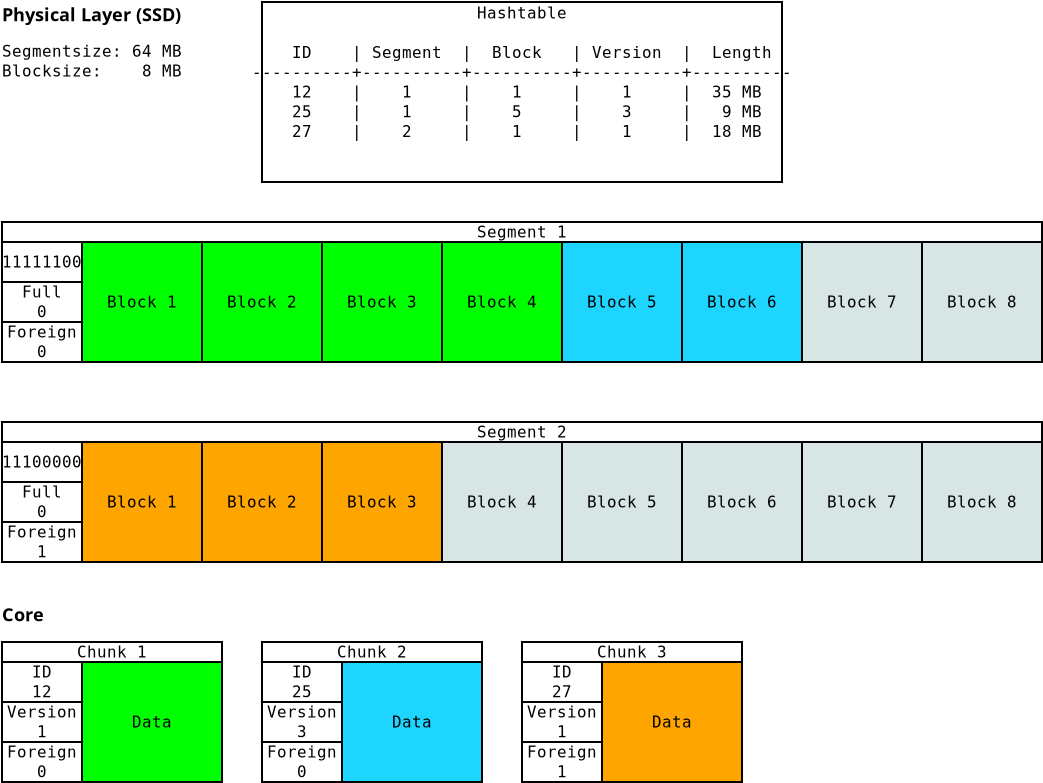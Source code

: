<?xml version="1.0" encoding="UTF-8"?>
<dia:diagram xmlns:dia="http://www.lysator.liu.se/~alla/dia/">
  <dia:layer name="Hintergrund" visible="true" active="true">
    <dia:object type="Standard - Text" version="1" id="O0">
      <dia:attribute name="obj_pos">
        <dia:point val="6,5"/>
      </dia:attribute>
      <dia:attribute name="obj_bb">
        <dia:rectangle val="6,5;16.462,6.055"/>
      </dia:attribute>
      <dia:attribute name="text">
        <dia:composite type="text">
          <dia:attribute name="string">
            <dia:string>#Physical Layer (SSD)#</dia:string>
          </dia:attribute>
          <dia:attribute name="font">
            <dia:font family="sans" style="80" name="Helvetica-Bold"/>
          </dia:attribute>
          <dia:attribute name="height">
            <dia:real val="1.129"/>
          </dia:attribute>
          <dia:attribute name="pos">
            <dia:point val="6,5.84"/>
          </dia:attribute>
          <dia:attribute name="color">
            <dia:color val="#000000"/>
          </dia:attribute>
          <dia:attribute name="alignment">
            <dia:enum val="0"/>
          </dia:attribute>
        </dia:composite>
      </dia:attribute>
      <dia:attribute name="valign">
        <dia:enum val="0"/>
      </dia:attribute>
    </dia:object>
    <dia:object type="Standard - Text" version="1" id="O1">
      <dia:attribute name="obj_pos">
        <dia:point val="6,7"/>
      </dia:attribute>
      <dia:attribute name="obj_bb">
        <dia:rectangle val="6,7;14.55,8.91"/>
      </dia:attribute>
      <dia:attribute name="text">
        <dia:composite type="text">
          <dia:attribute name="string">
            <dia:string>#Segmentsize: 64 MB
Blocksize:    8 MB#</dia:string>
          </dia:attribute>
          <dia:attribute name="font">
            <dia:font family="monospace" style="0" name="Courier"/>
          </dia:attribute>
          <dia:attribute name="height">
            <dia:real val="0.988"/>
          </dia:attribute>
          <dia:attribute name="pos">
            <dia:point val="6,7.735"/>
          </dia:attribute>
          <dia:attribute name="color">
            <dia:color val="#000000"/>
          </dia:attribute>
          <dia:attribute name="alignment">
            <dia:enum val="0"/>
          </dia:attribute>
        </dia:composite>
      </dia:attribute>
      <dia:attribute name="valign">
        <dia:enum val="0"/>
      </dia:attribute>
    </dia:object>
    <dia:object type="Standard - Text" version="1" id="O2">
      <dia:attribute name="obj_pos">
        <dia:point val="6,35"/>
      </dia:attribute>
      <dia:attribute name="obj_bb">
        <dia:rectangle val="6,35;8.34,36.055"/>
      </dia:attribute>
      <dia:attribute name="text">
        <dia:composite type="text">
          <dia:attribute name="string">
            <dia:string>#Core#</dia:string>
          </dia:attribute>
          <dia:attribute name="font">
            <dia:font family="sans" style="80" name="Helvetica-Bold"/>
          </dia:attribute>
          <dia:attribute name="height">
            <dia:real val="1.129"/>
          </dia:attribute>
          <dia:attribute name="pos">
            <dia:point val="6,35.84"/>
          </dia:attribute>
          <dia:attribute name="color">
            <dia:color val="#000000"/>
          </dia:attribute>
          <dia:attribute name="alignment">
            <dia:enum val="0"/>
          </dia:attribute>
        </dia:composite>
      </dia:attribute>
      <dia:attribute name="valign">
        <dia:enum val="0"/>
      </dia:attribute>
    </dia:object>
    <dia:object type="Standard - Text" version="1" id="O3">
      <dia:attribute name="obj_pos">
        <dia:point val="39,8"/>
      </dia:attribute>
      <dia:attribute name="obj_bb">
        <dia:rectangle val="39,7.405;39,8.152"/>
      </dia:attribute>
      <dia:attribute name="text">
        <dia:composite type="text">
          <dia:attribute name="string">
            <dia:string>##</dia:string>
          </dia:attribute>
          <dia:attribute name="font">
            <dia:font family="sans" style="0" name="Helvetica"/>
          </dia:attribute>
          <dia:attribute name="height">
            <dia:real val="0.8"/>
          </dia:attribute>
          <dia:attribute name="pos">
            <dia:point val="39,8"/>
          </dia:attribute>
          <dia:attribute name="color">
            <dia:color val="#000000"/>
          </dia:attribute>
          <dia:attribute name="alignment">
            <dia:enum val="0"/>
          </dia:attribute>
        </dia:composite>
      </dia:attribute>
      <dia:attribute name="valign">
        <dia:enum val="3"/>
      </dia:attribute>
    </dia:object>
    <dia:group>
      <dia:object type="Standard - Box" version="0" id="O4">
        <dia:attribute name="obj_pos">
          <dia:point val="19,5"/>
        </dia:attribute>
        <dia:attribute name="obj_bb">
          <dia:rectangle val="18.95,4.95;45.05,14.05"/>
        </dia:attribute>
        <dia:attribute name="elem_corner">
          <dia:point val="19,5"/>
        </dia:attribute>
        <dia:attribute name="elem_width">
          <dia:real val="26"/>
        </dia:attribute>
        <dia:attribute name="elem_height">
          <dia:real val="9"/>
        </dia:attribute>
        <dia:attribute name="show_background">
          <dia:boolean val="true"/>
        </dia:attribute>
      </dia:object>
      <dia:object type="Standard - Text" version="1" id="O5">
        <dia:attribute name="obj_pos">
          <dia:point val="32,9.5"/>
        </dia:attribute>
        <dia:attribute name="obj_bb">
          <dia:rectangle val="19.175,5.088;44.825,13.912"/>
        </dia:attribute>
        <dia:attribute name="text">
          <dia:composite type="text">
            <dia:attribute name="string">
              <dia:string>#Hashtable

    ID    | Segment  |  Block   | Version  |  Length  
----------+----------+----------+----------+----------
    12    |    1     |    1     |    1     |  35 MB   
    25    |    1     |    5     |    3     |   9 MB   
    27    |    2     |    1     |    1     |  18 MB   

#</dia:string>
            </dia:attribute>
            <dia:attribute name="font">
              <dia:font family="monospace" style="0" name="Courier"/>
            </dia:attribute>
            <dia:attribute name="height">
              <dia:real val="0.988"/>
            </dia:attribute>
            <dia:attribute name="pos">
              <dia:point val="32,5.823"/>
            </dia:attribute>
            <dia:attribute name="color">
              <dia:color val="#000000"/>
            </dia:attribute>
            <dia:attribute name="alignment">
              <dia:enum val="1"/>
            </dia:attribute>
          </dia:composite>
        </dia:attribute>
        <dia:attribute name="valign">
          <dia:enum val="2"/>
        </dia:attribute>
        <dia:connections>
          <dia:connection handle="0" to="O4" connection="8"/>
        </dia:connections>
      </dia:object>
    </dia:group>
    <dia:group>
      <dia:object type="Standard - Box" version="0" id="O6">
        <dia:attribute name="obj_pos">
          <dia:point val="6,37"/>
        </dia:attribute>
        <dia:attribute name="obj_bb">
          <dia:rectangle val="5.95,36.95;17.05,38.05"/>
        </dia:attribute>
        <dia:attribute name="elem_corner">
          <dia:point val="6,37"/>
        </dia:attribute>
        <dia:attribute name="elem_width">
          <dia:real val="11"/>
        </dia:attribute>
        <dia:attribute name="elem_height">
          <dia:real val="1"/>
        </dia:attribute>
        <dia:attribute name="border_width">
          <dia:real val="0.1"/>
        </dia:attribute>
        <dia:attribute name="show_background">
          <dia:boolean val="true"/>
        </dia:attribute>
      </dia:object>
      <dia:object type="Standard - Text" version="1" id="O7">
        <dia:attribute name="obj_pos">
          <dia:point val="11.5,37.5"/>
        </dia:attribute>
        <dia:attribute name="obj_bb">
          <dia:rectangle val="9.838,37.039;13.162,37.961"/>
        </dia:attribute>
        <dia:attribute name="text">
          <dia:composite type="text">
            <dia:attribute name="string">
              <dia:string>#Chunk 1#</dia:string>
            </dia:attribute>
            <dia:attribute name="font">
              <dia:font family="monospace" style="0" name="Courier"/>
            </dia:attribute>
            <dia:attribute name="height">
              <dia:real val="0.988"/>
            </dia:attribute>
            <dia:attribute name="pos">
              <dia:point val="11.5,37.774"/>
            </dia:attribute>
            <dia:attribute name="color">
              <dia:color val="#000000"/>
            </dia:attribute>
            <dia:attribute name="alignment">
              <dia:enum val="1"/>
            </dia:attribute>
          </dia:composite>
        </dia:attribute>
        <dia:attribute name="valign">
          <dia:enum val="2"/>
        </dia:attribute>
        <dia:connections>
          <dia:connection handle="0" to="O6" connection="8"/>
        </dia:connections>
      </dia:object>
      <dia:object type="Standard - Box" version="0" id="O8">
        <dia:attribute name="obj_pos">
          <dia:point val="6,38"/>
        </dia:attribute>
        <dia:attribute name="obj_bb">
          <dia:rectangle val="5.95,37.95;10.05,40.05"/>
        </dia:attribute>
        <dia:attribute name="elem_corner">
          <dia:point val="6,38"/>
        </dia:attribute>
        <dia:attribute name="elem_width">
          <dia:real val="4"/>
        </dia:attribute>
        <dia:attribute name="elem_height">
          <dia:real val="2"/>
        </dia:attribute>
        <dia:attribute name="border_width">
          <dia:real val="0.1"/>
        </dia:attribute>
        <dia:attribute name="show_background">
          <dia:boolean val="true"/>
        </dia:attribute>
      </dia:object>
      <dia:object type="Standard - Text" version="1" id="O9">
        <dia:attribute name="obj_pos">
          <dia:point val="8,39"/>
        </dia:attribute>
        <dia:attribute name="obj_bb">
          <dia:rectangle val="7.525,38.045;8.475,39.955"/>
        </dia:attribute>
        <dia:attribute name="text">
          <dia:composite type="text">
            <dia:attribute name="string">
              <dia:string>#ID
12#</dia:string>
            </dia:attribute>
            <dia:attribute name="font">
              <dia:font family="monospace" style="0" name="Courier"/>
            </dia:attribute>
            <dia:attribute name="height">
              <dia:real val="0.988"/>
            </dia:attribute>
            <dia:attribute name="pos">
              <dia:point val="8,38.78"/>
            </dia:attribute>
            <dia:attribute name="color">
              <dia:color val="#000000"/>
            </dia:attribute>
            <dia:attribute name="alignment">
              <dia:enum val="1"/>
            </dia:attribute>
          </dia:composite>
        </dia:attribute>
        <dia:attribute name="valign">
          <dia:enum val="2"/>
        </dia:attribute>
        <dia:connections>
          <dia:connection handle="0" to="O8" connection="8"/>
        </dia:connections>
      </dia:object>
      <dia:object type="Standard - Box" version="0" id="O10">
        <dia:attribute name="obj_pos">
          <dia:point val="6,42"/>
        </dia:attribute>
        <dia:attribute name="obj_bb">
          <dia:rectangle val="5.95,41.95;10.05,44.05"/>
        </dia:attribute>
        <dia:attribute name="elem_corner">
          <dia:point val="6,42"/>
        </dia:attribute>
        <dia:attribute name="elem_width">
          <dia:real val="4"/>
        </dia:attribute>
        <dia:attribute name="elem_height">
          <dia:real val="2"/>
        </dia:attribute>
        <dia:attribute name="border_width">
          <dia:real val="0.1"/>
        </dia:attribute>
        <dia:attribute name="show_background">
          <dia:boolean val="true"/>
        </dia:attribute>
      </dia:object>
      <dia:object type="Standard - Text" version="1" id="O11">
        <dia:attribute name="obj_pos">
          <dia:point val="8,43"/>
        </dia:attribute>
        <dia:attribute name="obj_bb">
          <dia:rectangle val="6.338,42.045;9.662,43.955"/>
        </dia:attribute>
        <dia:attribute name="text">
          <dia:composite type="text">
            <dia:attribute name="string">
              <dia:string>#Foreign
0#</dia:string>
            </dia:attribute>
            <dia:attribute name="font">
              <dia:font family="monospace" style="0" name="Courier"/>
            </dia:attribute>
            <dia:attribute name="height">
              <dia:real val="0.988"/>
            </dia:attribute>
            <dia:attribute name="pos">
              <dia:point val="8,42.78"/>
            </dia:attribute>
            <dia:attribute name="color">
              <dia:color val="#000000"/>
            </dia:attribute>
            <dia:attribute name="alignment">
              <dia:enum val="1"/>
            </dia:attribute>
          </dia:composite>
        </dia:attribute>
        <dia:attribute name="valign">
          <dia:enum val="2"/>
        </dia:attribute>
        <dia:connections>
          <dia:connection handle="0" to="O10" connection="8"/>
        </dia:connections>
      </dia:object>
      <dia:object type="Standard - Box" version="0" id="O12">
        <dia:attribute name="obj_pos">
          <dia:point val="6,40"/>
        </dia:attribute>
        <dia:attribute name="obj_bb">
          <dia:rectangle val="5.95,39.95;10.05,42.05"/>
        </dia:attribute>
        <dia:attribute name="elem_corner">
          <dia:point val="6,40"/>
        </dia:attribute>
        <dia:attribute name="elem_width">
          <dia:real val="4"/>
        </dia:attribute>
        <dia:attribute name="elem_height">
          <dia:real val="2"/>
        </dia:attribute>
        <dia:attribute name="border_width">
          <dia:real val="0.1"/>
        </dia:attribute>
        <dia:attribute name="show_background">
          <dia:boolean val="true"/>
        </dia:attribute>
      </dia:object>
      <dia:object type="Standard - Text" version="1" id="O13">
        <dia:attribute name="obj_pos">
          <dia:point val="8,41"/>
        </dia:attribute>
        <dia:attribute name="obj_bb">
          <dia:rectangle val="6.338,40.045;9.662,41.955"/>
        </dia:attribute>
        <dia:attribute name="text">
          <dia:composite type="text">
            <dia:attribute name="string">
              <dia:string>#Version
1#</dia:string>
            </dia:attribute>
            <dia:attribute name="font">
              <dia:font family="monospace" style="0" name="Courier"/>
            </dia:attribute>
            <dia:attribute name="height">
              <dia:real val="0.988"/>
            </dia:attribute>
            <dia:attribute name="pos">
              <dia:point val="8,40.78"/>
            </dia:attribute>
            <dia:attribute name="color">
              <dia:color val="#000000"/>
            </dia:attribute>
            <dia:attribute name="alignment">
              <dia:enum val="1"/>
            </dia:attribute>
          </dia:composite>
        </dia:attribute>
        <dia:attribute name="valign">
          <dia:enum val="2"/>
        </dia:attribute>
        <dia:connections>
          <dia:connection handle="0" to="O12" connection="8"/>
        </dia:connections>
      </dia:object>
      <dia:object type="Standard - Box" version="0" id="O14">
        <dia:attribute name="obj_pos">
          <dia:point val="10,38"/>
        </dia:attribute>
        <dia:attribute name="obj_bb">
          <dia:rectangle val="9.95,37.95;17.05,44.05"/>
        </dia:attribute>
        <dia:attribute name="elem_corner">
          <dia:point val="10,38"/>
        </dia:attribute>
        <dia:attribute name="elem_width">
          <dia:real val="7"/>
        </dia:attribute>
        <dia:attribute name="elem_height">
          <dia:real val="6"/>
        </dia:attribute>
        <dia:attribute name="border_width">
          <dia:real val="0.1"/>
        </dia:attribute>
        <dia:attribute name="inner_color">
          <dia:color val="#00ff00"/>
        </dia:attribute>
        <dia:attribute name="show_background">
          <dia:boolean val="true"/>
        </dia:attribute>
      </dia:object>
      <dia:object type="Standard - Text" version="1" id="O15">
        <dia:attribute name="obj_pos">
          <dia:point val="13.5,41"/>
        </dia:attribute>
        <dia:attribute name="obj_bb">
          <dia:rectangle val="12.55,40.539;14.45,41.461"/>
        </dia:attribute>
        <dia:attribute name="text">
          <dia:composite type="text">
            <dia:attribute name="string">
              <dia:string>#Data#</dia:string>
            </dia:attribute>
            <dia:attribute name="font">
              <dia:font family="monospace" style="0" name="Courier"/>
            </dia:attribute>
            <dia:attribute name="height">
              <dia:real val="0.988"/>
            </dia:attribute>
            <dia:attribute name="pos">
              <dia:point val="13.5,41.274"/>
            </dia:attribute>
            <dia:attribute name="color">
              <dia:color val="#000000"/>
            </dia:attribute>
            <dia:attribute name="alignment">
              <dia:enum val="1"/>
            </dia:attribute>
          </dia:composite>
        </dia:attribute>
        <dia:attribute name="valign">
          <dia:enum val="2"/>
        </dia:attribute>
        <dia:connections>
          <dia:connection handle="0" to="O14" connection="8"/>
        </dia:connections>
      </dia:object>
    </dia:group>
    <dia:group>
      <dia:object type="Standard - Box" version="0" id="O16">
        <dia:attribute name="obj_pos">
          <dia:point val="19,37"/>
        </dia:attribute>
        <dia:attribute name="obj_bb">
          <dia:rectangle val="18.95,36.95;30.05,38.05"/>
        </dia:attribute>
        <dia:attribute name="elem_corner">
          <dia:point val="19,37"/>
        </dia:attribute>
        <dia:attribute name="elem_width">
          <dia:real val="11"/>
        </dia:attribute>
        <dia:attribute name="elem_height">
          <dia:real val="1"/>
        </dia:attribute>
        <dia:attribute name="border_width">
          <dia:real val="0.1"/>
        </dia:attribute>
        <dia:attribute name="show_background">
          <dia:boolean val="true"/>
        </dia:attribute>
      </dia:object>
      <dia:object type="Standard - Text" version="1" id="O17">
        <dia:attribute name="obj_pos">
          <dia:point val="24.5,37.5"/>
        </dia:attribute>
        <dia:attribute name="obj_bb">
          <dia:rectangle val="22.837,37.039;26.163,37.961"/>
        </dia:attribute>
        <dia:attribute name="text">
          <dia:composite type="text">
            <dia:attribute name="string">
              <dia:string>#Chunk 2#</dia:string>
            </dia:attribute>
            <dia:attribute name="font">
              <dia:font family="monospace" style="0" name="Courier"/>
            </dia:attribute>
            <dia:attribute name="height">
              <dia:real val="0.988"/>
            </dia:attribute>
            <dia:attribute name="pos">
              <dia:point val="24.5,37.774"/>
            </dia:attribute>
            <dia:attribute name="color">
              <dia:color val="#000000"/>
            </dia:attribute>
            <dia:attribute name="alignment">
              <dia:enum val="1"/>
            </dia:attribute>
          </dia:composite>
        </dia:attribute>
        <dia:attribute name="valign">
          <dia:enum val="2"/>
        </dia:attribute>
        <dia:connections>
          <dia:connection handle="0" to="O16" connection="8"/>
        </dia:connections>
      </dia:object>
      <dia:object type="Standard - Box" version="0" id="O18">
        <dia:attribute name="obj_pos">
          <dia:point val="19,38"/>
        </dia:attribute>
        <dia:attribute name="obj_bb">
          <dia:rectangle val="18.95,37.95;23.05,40.05"/>
        </dia:attribute>
        <dia:attribute name="elem_corner">
          <dia:point val="19,38"/>
        </dia:attribute>
        <dia:attribute name="elem_width">
          <dia:real val="4"/>
        </dia:attribute>
        <dia:attribute name="elem_height">
          <dia:real val="2"/>
        </dia:attribute>
        <dia:attribute name="border_width">
          <dia:real val="0.1"/>
        </dia:attribute>
        <dia:attribute name="show_background">
          <dia:boolean val="true"/>
        </dia:attribute>
      </dia:object>
      <dia:object type="Standard - Text" version="1" id="O19">
        <dia:attribute name="obj_pos">
          <dia:point val="21,39"/>
        </dia:attribute>
        <dia:attribute name="obj_bb">
          <dia:rectangle val="20.525,38.045;21.475,39.955"/>
        </dia:attribute>
        <dia:attribute name="text">
          <dia:composite type="text">
            <dia:attribute name="string">
              <dia:string>#ID
25#</dia:string>
            </dia:attribute>
            <dia:attribute name="font">
              <dia:font family="monospace" style="0" name="Courier"/>
            </dia:attribute>
            <dia:attribute name="height">
              <dia:real val="0.988"/>
            </dia:attribute>
            <dia:attribute name="pos">
              <dia:point val="21,38.78"/>
            </dia:attribute>
            <dia:attribute name="color">
              <dia:color val="#000000"/>
            </dia:attribute>
            <dia:attribute name="alignment">
              <dia:enum val="1"/>
            </dia:attribute>
          </dia:composite>
        </dia:attribute>
        <dia:attribute name="valign">
          <dia:enum val="2"/>
        </dia:attribute>
        <dia:connections>
          <dia:connection handle="0" to="O18" connection="8"/>
        </dia:connections>
      </dia:object>
      <dia:object type="Standard - Box" version="0" id="O20">
        <dia:attribute name="obj_pos">
          <dia:point val="19,42"/>
        </dia:attribute>
        <dia:attribute name="obj_bb">
          <dia:rectangle val="18.95,41.95;23.05,44.05"/>
        </dia:attribute>
        <dia:attribute name="elem_corner">
          <dia:point val="19,42"/>
        </dia:attribute>
        <dia:attribute name="elem_width">
          <dia:real val="4"/>
        </dia:attribute>
        <dia:attribute name="elem_height">
          <dia:real val="2"/>
        </dia:attribute>
        <dia:attribute name="border_width">
          <dia:real val="0.1"/>
        </dia:attribute>
        <dia:attribute name="show_background">
          <dia:boolean val="true"/>
        </dia:attribute>
      </dia:object>
      <dia:object type="Standard - Text" version="1" id="O21">
        <dia:attribute name="obj_pos">
          <dia:point val="21,43"/>
        </dia:attribute>
        <dia:attribute name="obj_bb">
          <dia:rectangle val="19.337,42.045;22.663,43.955"/>
        </dia:attribute>
        <dia:attribute name="text">
          <dia:composite type="text">
            <dia:attribute name="string">
              <dia:string>#Foreign
0#</dia:string>
            </dia:attribute>
            <dia:attribute name="font">
              <dia:font family="monospace" style="0" name="Courier"/>
            </dia:attribute>
            <dia:attribute name="height">
              <dia:real val="0.988"/>
            </dia:attribute>
            <dia:attribute name="pos">
              <dia:point val="21,42.78"/>
            </dia:attribute>
            <dia:attribute name="color">
              <dia:color val="#000000"/>
            </dia:attribute>
            <dia:attribute name="alignment">
              <dia:enum val="1"/>
            </dia:attribute>
          </dia:composite>
        </dia:attribute>
        <dia:attribute name="valign">
          <dia:enum val="2"/>
        </dia:attribute>
        <dia:connections>
          <dia:connection handle="0" to="O20" connection="8"/>
        </dia:connections>
      </dia:object>
      <dia:object type="Standard - Box" version="0" id="O22">
        <dia:attribute name="obj_pos">
          <dia:point val="19,40"/>
        </dia:attribute>
        <dia:attribute name="obj_bb">
          <dia:rectangle val="18.95,39.95;23.05,42.05"/>
        </dia:attribute>
        <dia:attribute name="elem_corner">
          <dia:point val="19,40"/>
        </dia:attribute>
        <dia:attribute name="elem_width">
          <dia:real val="4"/>
        </dia:attribute>
        <dia:attribute name="elem_height">
          <dia:real val="2"/>
        </dia:attribute>
        <dia:attribute name="border_width">
          <dia:real val="0.1"/>
        </dia:attribute>
        <dia:attribute name="show_background">
          <dia:boolean val="true"/>
        </dia:attribute>
      </dia:object>
      <dia:object type="Standard - Text" version="1" id="O23">
        <dia:attribute name="obj_pos">
          <dia:point val="21,41"/>
        </dia:attribute>
        <dia:attribute name="obj_bb">
          <dia:rectangle val="19.337,40.045;22.663,41.955"/>
        </dia:attribute>
        <dia:attribute name="text">
          <dia:composite type="text">
            <dia:attribute name="string">
              <dia:string>#Version
3#</dia:string>
            </dia:attribute>
            <dia:attribute name="font">
              <dia:font family="monospace" style="0" name="Courier"/>
            </dia:attribute>
            <dia:attribute name="height">
              <dia:real val="0.988"/>
            </dia:attribute>
            <dia:attribute name="pos">
              <dia:point val="21,40.78"/>
            </dia:attribute>
            <dia:attribute name="color">
              <dia:color val="#000000"/>
            </dia:attribute>
            <dia:attribute name="alignment">
              <dia:enum val="1"/>
            </dia:attribute>
          </dia:composite>
        </dia:attribute>
        <dia:attribute name="valign">
          <dia:enum val="2"/>
        </dia:attribute>
        <dia:connections>
          <dia:connection handle="0" to="O22" connection="8"/>
        </dia:connections>
      </dia:object>
      <dia:object type="Standard - Box" version="0" id="O24">
        <dia:attribute name="obj_pos">
          <dia:point val="23,38"/>
        </dia:attribute>
        <dia:attribute name="obj_bb">
          <dia:rectangle val="22.95,37.95;30.05,44.05"/>
        </dia:attribute>
        <dia:attribute name="elem_corner">
          <dia:point val="23,38"/>
        </dia:attribute>
        <dia:attribute name="elem_width">
          <dia:real val="7"/>
        </dia:attribute>
        <dia:attribute name="elem_height">
          <dia:real val="6"/>
        </dia:attribute>
        <dia:attribute name="border_width">
          <dia:real val="0.1"/>
        </dia:attribute>
        <dia:attribute name="inner_color">
          <dia:color val="#1ed5ff"/>
        </dia:attribute>
        <dia:attribute name="show_background">
          <dia:boolean val="true"/>
        </dia:attribute>
      </dia:object>
      <dia:object type="Standard - Text" version="1" id="O25">
        <dia:attribute name="obj_pos">
          <dia:point val="26.5,41"/>
        </dia:attribute>
        <dia:attribute name="obj_bb">
          <dia:rectangle val="25.55,40.539;27.45,41.461"/>
        </dia:attribute>
        <dia:attribute name="text">
          <dia:composite type="text">
            <dia:attribute name="string">
              <dia:string>#Data#</dia:string>
            </dia:attribute>
            <dia:attribute name="font">
              <dia:font family="monospace" style="0" name="Courier"/>
            </dia:attribute>
            <dia:attribute name="height">
              <dia:real val="0.988"/>
            </dia:attribute>
            <dia:attribute name="pos">
              <dia:point val="26.5,41.274"/>
            </dia:attribute>
            <dia:attribute name="color">
              <dia:color val="#000000"/>
            </dia:attribute>
            <dia:attribute name="alignment">
              <dia:enum val="1"/>
            </dia:attribute>
          </dia:composite>
        </dia:attribute>
        <dia:attribute name="valign">
          <dia:enum val="2"/>
        </dia:attribute>
        <dia:connections>
          <dia:connection handle="0" to="O24" connection="8"/>
        </dia:connections>
      </dia:object>
    </dia:group>
    <dia:group>
      <dia:object type="Standard - Box" version="0" id="O26">
        <dia:attribute name="obj_pos">
          <dia:point val="32,37"/>
        </dia:attribute>
        <dia:attribute name="obj_bb">
          <dia:rectangle val="31.95,36.95;43.05,38.05"/>
        </dia:attribute>
        <dia:attribute name="elem_corner">
          <dia:point val="32,37"/>
        </dia:attribute>
        <dia:attribute name="elem_width">
          <dia:real val="11"/>
        </dia:attribute>
        <dia:attribute name="elem_height">
          <dia:real val="1"/>
        </dia:attribute>
        <dia:attribute name="border_width">
          <dia:real val="0.1"/>
        </dia:attribute>
        <dia:attribute name="show_background">
          <dia:boolean val="true"/>
        </dia:attribute>
      </dia:object>
      <dia:object type="Standard - Text" version="1" id="O27">
        <dia:attribute name="obj_pos">
          <dia:point val="37.5,37.5"/>
        </dia:attribute>
        <dia:attribute name="obj_bb">
          <dia:rectangle val="35.837,37.039;39.163,37.961"/>
        </dia:attribute>
        <dia:attribute name="text">
          <dia:composite type="text">
            <dia:attribute name="string">
              <dia:string>#Chunk 3#</dia:string>
            </dia:attribute>
            <dia:attribute name="font">
              <dia:font family="monospace" style="0" name="Courier"/>
            </dia:attribute>
            <dia:attribute name="height">
              <dia:real val="0.988"/>
            </dia:attribute>
            <dia:attribute name="pos">
              <dia:point val="37.5,37.774"/>
            </dia:attribute>
            <dia:attribute name="color">
              <dia:color val="#000000"/>
            </dia:attribute>
            <dia:attribute name="alignment">
              <dia:enum val="1"/>
            </dia:attribute>
          </dia:composite>
        </dia:attribute>
        <dia:attribute name="valign">
          <dia:enum val="2"/>
        </dia:attribute>
        <dia:connections>
          <dia:connection handle="0" to="O26" connection="8"/>
        </dia:connections>
      </dia:object>
      <dia:object type="Standard - Box" version="0" id="O28">
        <dia:attribute name="obj_pos">
          <dia:point val="32,38"/>
        </dia:attribute>
        <dia:attribute name="obj_bb">
          <dia:rectangle val="31.95,37.95;36.05,40.05"/>
        </dia:attribute>
        <dia:attribute name="elem_corner">
          <dia:point val="32,38"/>
        </dia:attribute>
        <dia:attribute name="elem_width">
          <dia:real val="4"/>
        </dia:attribute>
        <dia:attribute name="elem_height">
          <dia:real val="2"/>
        </dia:attribute>
        <dia:attribute name="border_width">
          <dia:real val="0.1"/>
        </dia:attribute>
        <dia:attribute name="show_background">
          <dia:boolean val="true"/>
        </dia:attribute>
      </dia:object>
      <dia:object type="Standard - Text" version="1" id="O29">
        <dia:attribute name="obj_pos">
          <dia:point val="34,39"/>
        </dia:attribute>
        <dia:attribute name="obj_bb">
          <dia:rectangle val="33.525,38.045;34.475,39.955"/>
        </dia:attribute>
        <dia:attribute name="text">
          <dia:composite type="text">
            <dia:attribute name="string">
              <dia:string>#ID
27#</dia:string>
            </dia:attribute>
            <dia:attribute name="font">
              <dia:font family="monospace" style="0" name="Courier"/>
            </dia:attribute>
            <dia:attribute name="height">
              <dia:real val="0.988"/>
            </dia:attribute>
            <dia:attribute name="pos">
              <dia:point val="34,38.78"/>
            </dia:attribute>
            <dia:attribute name="color">
              <dia:color val="#000000"/>
            </dia:attribute>
            <dia:attribute name="alignment">
              <dia:enum val="1"/>
            </dia:attribute>
          </dia:composite>
        </dia:attribute>
        <dia:attribute name="valign">
          <dia:enum val="2"/>
        </dia:attribute>
        <dia:connections>
          <dia:connection handle="0" to="O28" connection="8"/>
        </dia:connections>
      </dia:object>
      <dia:object type="Standard - Box" version="0" id="O30">
        <dia:attribute name="obj_pos">
          <dia:point val="32,42"/>
        </dia:attribute>
        <dia:attribute name="obj_bb">
          <dia:rectangle val="31.95,41.95;36.05,44.05"/>
        </dia:attribute>
        <dia:attribute name="elem_corner">
          <dia:point val="32,42"/>
        </dia:attribute>
        <dia:attribute name="elem_width">
          <dia:real val="4"/>
        </dia:attribute>
        <dia:attribute name="elem_height">
          <dia:real val="2"/>
        </dia:attribute>
        <dia:attribute name="border_width">
          <dia:real val="0.1"/>
        </dia:attribute>
        <dia:attribute name="show_background">
          <dia:boolean val="true"/>
        </dia:attribute>
      </dia:object>
      <dia:object type="Standard - Text" version="1" id="O31">
        <dia:attribute name="obj_pos">
          <dia:point val="34,43"/>
        </dia:attribute>
        <dia:attribute name="obj_bb">
          <dia:rectangle val="32.337,42.045;35.663,43.955"/>
        </dia:attribute>
        <dia:attribute name="text">
          <dia:composite type="text">
            <dia:attribute name="string">
              <dia:string>#Foreign
1#</dia:string>
            </dia:attribute>
            <dia:attribute name="font">
              <dia:font family="monospace" style="0" name="Courier"/>
            </dia:attribute>
            <dia:attribute name="height">
              <dia:real val="0.988"/>
            </dia:attribute>
            <dia:attribute name="pos">
              <dia:point val="34,42.78"/>
            </dia:attribute>
            <dia:attribute name="color">
              <dia:color val="#000000"/>
            </dia:attribute>
            <dia:attribute name="alignment">
              <dia:enum val="1"/>
            </dia:attribute>
          </dia:composite>
        </dia:attribute>
        <dia:attribute name="valign">
          <dia:enum val="2"/>
        </dia:attribute>
        <dia:connections>
          <dia:connection handle="0" to="O30" connection="8"/>
        </dia:connections>
      </dia:object>
      <dia:object type="Standard - Box" version="0" id="O32">
        <dia:attribute name="obj_pos">
          <dia:point val="32,40"/>
        </dia:attribute>
        <dia:attribute name="obj_bb">
          <dia:rectangle val="31.95,39.95;36.05,42.05"/>
        </dia:attribute>
        <dia:attribute name="elem_corner">
          <dia:point val="32,40"/>
        </dia:attribute>
        <dia:attribute name="elem_width">
          <dia:real val="4"/>
        </dia:attribute>
        <dia:attribute name="elem_height">
          <dia:real val="2"/>
        </dia:attribute>
        <dia:attribute name="border_width">
          <dia:real val="0.1"/>
        </dia:attribute>
        <dia:attribute name="show_background">
          <dia:boolean val="true"/>
        </dia:attribute>
      </dia:object>
      <dia:object type="Standard - Text" version="1" id="O33">
        <dia:attribute name="obj_pos">
          <dia:point val="34,41"/>
        </dia:attribute>
        <dia:attribute name="obj_bb">
          <dia:rectangle val="32.337,40.045;35.663,41.955"/>
        </dia:attribute>
        <dia:attribute name="text">
          <dia:composite type="text">
            <dia:attribute name="string">
              <dia:string>#Version
1#</dia:string>
            </dia:attribute>
            <dia:attribute name="font">
              <dia:font family="monospace" style="0" name="Courier"/>
            </dia:attribute>
            <dia:attribute name="height">
              <dia:real val="0.988"/>
            </dia:attribute>
            <dia:attribute name="pos">
              <dia:point val="34,40.78"/>
            </dia:attribute>
            <dia:attribute name="color">
              <dia:color val="#000000"/>
            </dia:attribute>
            <dia:attribute name="alignment">
              <dia:enum val="1"/>
            </dia:attribute>
          </dia:composite>
        </dia:attribute>
        <dia:attribute name="valign">
          <dia:enum val="2"/>
        </dia:attribute>
        <dia:connections>
          <dia:connection handle="0" to="O32" connection="8"/>
        </dia:connections>
      </dia:object>
      <dia:object type="Standard - Box" version="0" id="O34">
        <dia:attribute name="obj_pos">
          <dia:point val="36,38"/>
        </dia:attribute>
        <dia:attribute name="obj_bb">
          <dia:rectangle val="35.95,37.95;43.05,44.05"/>
        </dia:attribute>
        <dia:attribute name="elem_corner">
          <dia:point val="36,38"/>
        </dia:attribute>
        <dia:attribute name="elem_width">
          <dia:real val="7"/>
        </dia:attribute>
        <dia:attribute name="elem_height">
          <dia:real val="6"/>
        </dia:attribute>
        <dia:attribute name="border_width">
          <dia:real val="0.1"/>
        </dia:attribute>
        <dia:attribute name="inner_color">
          <dia:color val="#ffa500"/>
        </dia:attribute>
        <dia:attribute name="show_background">
          <dia:boolean val="true"/>
        </dia:attribute>
      </dia:object>
      <dia:object type="Standard - Text" version="1" id="O35">
        <dia:attribute name="obj_pos">
          <dia:point val="39.5,41"/>
        </dia:attribute>
        <dia:attribute name="obj_bb">
          <dia:rectangle val="38.55,40.539;40.45,41.461"/>
        </dia:attribute>
        <dia:attribute name="text">
          <dia:composite type="text">
            <dia:attribute name="string">
              <dia:string>#Data#</dia:string>
            </dia:attribute>
            <dia:attribute name="font">
              <dia:font family="monospace" style="0" name="Courier"/>
            </dia:attribute>
            <dia:attribute name="height">
              <dia:real val="0.988"/>
            </dia:attribute>
            <dia:attribute name="pos">
              <dia:point val="39.5,41.274"/>
            </dia:attribute>
            <dia:attribute name="color">
              <dia:color val="#000000"/>
            </dia:attribute>
            <dia:attribute name="alignment">
              <dia:enum val="1"/>
            </dia:attribute>
          </dia:composite>
        </dia:attribute>
        <dia:attribute name="valign">
          <dia:enum val="2"/>
        </dia:attribute>
        <dia:connections>
          <dia:connection handle="0" to="O34" connection="8"/>
        </dia:connections>
      </dia:object>
    </dia:group>
    <dia:group>
      <dia:object type="Standard - Box" version="0" id="O36">
        <dia:attribute name="obj_pos">
          <dia:point val="6,16"/>
        </dia:attribute>
        <dia:attribute name="obj_bb">
          <dia:rectangle val="5.95,15.95;58.05,17.05"/>
        </dia:attribute>
        <dia:attribute name="elem_corner">
          <dia:point val="6,16"/>
        </dia:attribute>
        <dia:attribute name="elem_width">
          <dia:real val="52"/>
        </dia:attribute>
        <dia:attribute name="elem_height">
          <dia:real val="1"/>
        </dia:attribute>
        <dia:attribute name="show_background">
          <dia:boolean val="true"/>
        </dia:attribute>
      </dia:object>
      <dia:object type="Standard - Text" version="1" id="O37">
        <dia:attribute name="obj_pos">
          <dia:point val="32,16.5"/>
        </dia:attribute>
        <dia:attribute name="obj_bb">
          <dia:rectangle val="29.863,16.039;34.138,16.961"/>
        </dia:attribute>
        <dia:attribute name="text">
          <dia:composite type="text">
            <dia:attribute name="string">
              <dia:string>#Segment 1#</dia:string>
            </dia:attribute>
            <dia:attribute name="font">
              <dia:font family="monospace" style="0" name="Courier"/>
            </dia:attribute>
            <dia:attribute name="height">
              <dia:real val="0.988"/>
            </dia:attribute>
            <dia:attribute name="pos">
              <dia:point val="32,16.774"/>
            </dia:attribute>
            <dia:attribute name="color">
              <dia:color val="#000000"/>
            </dia:attribute>
            <dia:attribute name="alignment">
              <dia:enum val="1"/>
            </dia:attribute>
          </dia:composite>
        </dia:attribute>
        <dia:attribute name="valign">
          <dia:enum val="2"/>
        </dia:attribute>
        <dia:connections>
          <dia:connection handle="0" to="O36" connection="8"/>
        </dia:connections>
      </dia:object>
      <dia:object type="Standard - Box" version="0" id="O38">
        <dia:attribute name="obj_pos">
          <dia:point val="6,17"/>
        </dia:attribute>
        <dia:attribute name="obj_bb">
          <dia:rectangle val="5.95,16.95;10.05,19.05"/>
        </dia:attribute>
        <dia:attribute name="elem_corner">
          <dia:point val="6,17"/>
        </dia:attribute>
        <dia:attribute name="elem_width">
          <dia:real val="4"/>
        </dia:attribute>
        <dia:attribute name="elem_height">
          <dia:real val="2"/>
        </dia:attribute>
        <dia:attribute name="show_background">
          <dia:boolean val="true"/>
        </dia:attribute>
      </dia:object>
      <dia:object type="Standard - Text" version="1" id="O39">
        <dia:attribute name="obj_pos">
          <dia:point val="8,18"/>
        </dia:attribute>
        <dia:attribute name="obj_bb">
          <dia:rectangle val="6.1,17.504;9.923,18.496"/>
        </dia:attribute>
        <dia:attribute name="text">
          <dia:composite type="text">
            <dia:attribute name="string">
              <dia:string>#11111100#</dia:string>
            </dia:attribute>
            <dia:attribute name="font">
              <dia:font family="monospace" style="0" name="Courier"/>
            </dia:attribute>
            <dia:attribute name="height">
              <dia:real val="0.988"/>
            </dia:attribute>
            <dia:attribute name="pos">
              <dia:point val="8,18.262"/>
            </dia:attribute>
            <dia:attribute name="color">
              <dia:color val="#000000"/>
            </dia:attribute>
            <dia:attribute name="alignment">
              <dia:enum val="1"/>
            </dia:attribute>
          </dia:composite>
        </dia:attribute>
        <dia:attribute name="valign">
          <dia:enum val="2"/>
        </dia:attribute>
        <dia:connections>
          <dia:connection handle="0" to="O38" connection="8"/>
        </dia:connections>
      </dia:object>
      <dia:object type="Standard - Box" version="0" id="O40">
        <dia:attribute name="obj_pos">
          <dia:point val="10,17"/>
        </dia:attribute>
        <dia:attribute name="obj_bb">
          <dia:rectangle val="9.95,16.95;16.05,23.05"/>
        </dia:attribute>
        <dia:attribute name="elem_corner">
          <dia:point val="10,17"/>
        </dia:attribute>
        <dia:attribute name="elem_width">
          <dia:real val="6"/>
        </dia:attribute>
        <dia:attribute name="elem_height">
          <dia:real val="6"/>
        </dia:attribute>
        <dia:attribute name="border_width">
          <dia:real val="0.1"/>
        </dia:attribute>
        <dia:attribute name="inner_color">
          <dia:color val="#00ff00"/>
        </dia:attribute>
        <dia:attribute name="show_background">
          <dia:boolean val="true"/>
        </dia:attribute>
      </dia:object>
      <dia:object type="Standard - Box" version="0" id="O41">
        <dia:attribute name="obj_pos">
          <dia:point val="16,17"/>
        </dia:attribute>
        <dia:attribute name="obj_bb">
          <dia:rectangle val="15.95,16.95;22.05,23.05"/>
        </dia:attribute>
        <dia:attribute name="elem_corner">
          <dia:point val="16,17"/>
        </dia:attribute>
        <dia:attribute name="elem_width">
          <dia:real val="6"/>
        </dia:attribute>
        <dia:attribute name="elem_height">
          <dia:real val="6"/>
        </dia:attribute>
        <dia:attribute name="border_width">
          <dia:real val="0.1"/>
        </dia:attribute>
        <dia:attribute name="inner_color">
          <dia:color val="#00ff00"/>
        </dia:attribute>
        <dia:attribute name="show_background">
          <dia:boolean val="true"/>
        </dia:attribute>
      </dia:object>
      <dia:object type="Standard - Box" version="0" id="O42">
        <dia:attribute name="obj_pos">
          <dia:point val="52,17"/>
        </dia:attribute>
        <dia:attribute name="obj_bb">
          <dia:rectangle val="51.95,16.95;58.05,23.05"/>
        </dia:attribute>
        <dia:attribute name="elem_corner">
          <dia:point val="52,17"/>
        </dia:attribute>
        <dia:attribute name="elem_width">
          <dia:real val="6"/>
        </dia:attribute>
        <dia:attribute name="elem_height">
          <dia:real val="6"/>
        </dia:attribute>
        <dia:attribute name="border_width">
          <dia:real val="0.1"/>
        </dia:attribute>
        <dia:attribute name="inner_color">
          <dia:color val="#d8e5e5"/>
        </dia:attribute>
        <dia:attribute name="show_background">
          <dia:boolean val="true"/>
        </dia:attribute>
      </dia:object>
      <dia:object type="Standard - Text" version="1" id="O43">
        <dia:attribute name="obj_pos">
          <dia:point val="13,20"/>
        </dia:attribute>
        <dia:attribute name="obj_bb">
          <dia:rectangle val="11.338,19.539;14.662,20.461"/>
        </dia:attribute>
        <dia:attribute name="text">
          <dia:composite type="text">
            <dia:attribute name="string">
              <dia:string>#Block 1#</dia:string>
            </dia:attribute>
            <dia:attribute name="font">
              <dia:font family="monospace" style="0" name="Courier"/>
            </dia:attribute>
            <dia:attribute name="height">
              <dia:real val="0.988"/>
            </dia:attribute>
            <dia:attribute name="pos">
              <dia:point val="13,20.274"/>
            </dia:attribute>
            <dia:attribute name="color">
              <dia:color val="#000000"/>
            </dia:attribute>
            <dia:attribute name="alignment">
              <dia:enum val="1"/>
            </dia:attribute>
          </dia:composite>
        </dia:attribute>
        <dia:attribute name="valign">
          <dia:enum val="2"/>
        </dia:attribute>
        <dia:connections>
          <dia:connection handle="0" to="O40" connection="8"/>
        </dia:connections>
      </dia:object>
      <dia:object type="Standard - Text" version="1" id="O44">
        <dia:attribute name="obj_pos">
          <dia:point val="19,20"/>
        </dia:attribute>
        <dia:attribute name="obj_bb">
          <dia:rectangle val="17.337,19.539;20.663,20.461"/>
        </dia:attribute>
        <dia:attribute name="text">
          <dia:composite type="text">
            <dia:attribute name="string">
              <dia:string>#Block 2#</dia:string>
            </dia:attribute>
            <dia:attribute name="font">
              <dia:font family="monospace" style="0" name="Courier"/>
            </dia:attribute>
            <dia:attribute name="height">
              <dia:real val="0.988"/>
            </dia:attribute>
            <dia:attribute name="pos">
              <dia:point val="19,20.274"/>
            </dia:attribute>
            <dia:attribute name="color">
              <dia:color val="#000000"/>
            </dia:attribute>
            <dia:attribute name="alignment">
              <dia:enum val="1"/>
            </dia:attribute>
          </dia:composite>
        </dia:attribute>
        <dia:attribute name="valign">
          <dia:enum val="2"/>
        </dia:attribute>
        <dia:connections>
          <dia:connection handle="0" to="O41" connection="8"/>
        </dia:connections>
      </dia:object>
      <dia:object type="Standard - Text" version="1" id="O45">
        <dia:attribute name="obj_pos">
          <dia:point val="55,20"/>
        </dia:attribute>
        <dia:attribute name="obj_bb">
          <dia:rectangle val="53.337,19.539;56.663,20.461"/>
        </dia:attribute>
        <dia:attribute name="text">
          <dia:composite type="text">
            <dia:attribute name="string">
              <dia:string>#Block 8#</dia:string>
            </dia:attribute>
            <dia:attribute name="font">
              <dia:font family="monospace" style="0" name="Courier"/>
            </dia:attribute>
            <dia:attribute name="height">
              <dia:real val="0.988"/>
            </dia:attribute>
            <dia:attribute name="pos">
              <dia:point val="55,20.274"/>
            </dia:attribute>
            <dia:attribute name="color">
              <dia:color val="#000000"/>
            </dia:attribute>
            <dia:attribute name="alignment">
              <dia:enum val="1"/>
            </dia:attribute>
          </dia:composite>
        </dia:attribute>
        <dia:attribute name="valign">
          <dia:enum val="2"/>
        </dia:attribute>
        <dia:connections>
          <dia:connection handle="0" to="O42" connection="8"/>
        </dia:connections>
      </dia:object>
      <dia:object type="Standard - Text" version="1" id="O46">
        <dia:attribute name="obj_pos">
          <dia:point val="11,18"/>
        </dia:attribute>
        <dia:attribute name="obj_bb">
          <dia:rectangle val="11,17.405;11,18.152"/>
        </dia:attribute>
        <dia:attribute name="text">
          <dia:composite type="text">
            <dia:attribute name="string">
              <dia:string>##</dia:string>
            </dia:attribute>
            <dia:attribute name="font">
              <dia:font family="sans" style="0" name="Helvetica"/>
            </dia:attribute>
            <dia:attribute name="height">
              <dia:real val="0.8"/>
            </dia:attribute>
            <dia:attribute name="pos">
              <dia:point val="11,18"/>
            </dia:attribute>
            <dia:attribute name="color">
              <dia:color val="#000000"/>
            </dia:attribute>
            <dia:attribute name="alignment">
              <dia:enum val="0"/>
            </dia:attribute>
          </dia:composite>
        </dia:attribute>
        <dia:attribute name="valign">
          <dia:enum val="3"/>
        </dia:attribute>
      </dia:object>
      <dia:object type="Standard - Text" version="1" id="O47">
        <dia:attribute name="obj_pos">
          <dia:point val="10,18"/>
        </dia:attribute>
        <dia:attribute name="obj_bb">
          <dia:rectangle val="10,17.405;10,18.152"/>
        </dia:attribute>
        <dia:attribute name="text">
          <dia:composite type="text">
            <dia:attribute name="string">
              <dia:string>##</dia:string>
            </dia:attribute>
            <dia:attribute name="font">
              <dia:font family="sans" style="0" name="Helvetica"/>
            </dia:attribute>
            <dia:attribute name="height">
              <dia:real val="0.8"/>
            </dia:attribute>
            <dia:attribute name="pos">
              <dia:point val="10,18"/>
            </dia:attribute>
            <dia:attribute name="color">
              <dia:color val="#000000"/>
            </dia:attribute>
            <dia:attribute name="alignment">
              <dia:enum val="0"/>
            </dia:attribute>
          </dia:composite>
        </dia:attribute>
        <dia:attribute name="valign">
          <dia:enum val="3"/>
        </dia:attribute>
        <dia:connections>
          <dia:connection handle="0" to="O38" connection="4"/>
        </dia:connections>
      </dia:object>
      <dia:object type="Standard - Box" version="0" id="O48">
        <dia:attribute name="obj_pos">
          <dia:point val="22,17"/>
        </dia:attribute>
        <dia:attribute name="obj_bb">
          <dia:rectangle val="21.95,16.95;28.05,23.05"/>
        </dia:attribute>
        <dia:attribute name="elem_corner">
          <dia:point val="22,17"/>
        </dia:attribute>
        <dia:attribute name="elem_width">
          <dia:real val="6"/>
        </dia:attribute>
        <dia:attribute name="elem_height">
          <dia:real val="6"/>
        </dia:attribute>
        <dia:attribute name="border_width">
          <dia:real val="0.1"/>
        </dia:attribute>
        <dia:attribute name="inner_color">
          <dia:color val="#00ff00"/>
        </dia:attribute>
        <dia:attribute name="show_background">
          <dia:boolean val="true"/>
        </dia:attribute>
      </dia:object>
      <dia:object type="Standard - Box" version="0" id="O49">
        <dia:attribute name="obj_pos">
          <dia:point val="28,17"/>
        </dia:attribute>
        <dia:attribute name="obj_bb">
          <dia:rectangle val="27.95,16.95;34.05,23.05"/>
        </dia:attribute>
        <dia:attribute name="elem_corner">
          <dia:point val="28,17"/>
        </dia:attribute>
        <dia:attribute name="elem_width">
          <dia:real val="6"/>
        </dia:attribute>
        <dia:attribute name="elem_height">
          <dia:real val="6"/>
        </dia:attribute>
        <dia:attribute name="border_width">
          <dia:real val="0.1"/>
        </dia:attribute>
        <dia:attribute name="inner_color">
          <dia:color val="#00ff00"/>
        </dia:attribute>
        <dia:attribute name="show_background">
          <dia:boolean val="true"/>
        </dia:attribute>
      </dia:object>
      <dia:object type="Standard - Box" version="0" id="O50">
        <dia:attribute name="obj_pos">
          <dia:point val="34,17"/>
        </dia:attribute>
        <dia:attribute name="obj_bb">
          <dia:rectangle val="33.95,16.95;40.05,23.05"/>
        </dia:attribute>
        <dia:attribute name="elem_corner">
          <dia:point val="34,17"/>
        </dia:attribute>
        <dia:attribute name="elem_width">
          <dia:real val="6"/>
        </dia:attribute>
        <dia:attribute name="elem_height">
          <dia:real val="6"/>
        </dia:attribute>
        <dia:attribute name="border_width">
          <dia:real val="0.1"/>
        </dia:attribute>
        <dia:attribute name="inner_color">
          <dia:color val="#1ed5ff"/>
        </dia:attribute>
        <dia:attribute name="show_background">
          <dia:boolean val="true"/>
        </dia:attribute>
      </dia:object>
      <dia:object type="Standard - Box" version="0" id="O51">
        <dia:attribute name="obj_pos">
          <dia:point val="40,17"/>
        </dia:attribute>
        <dia:attribute name="obj_bb">
          <dia:rectangle val="39.95,16.95;46.05,23.05"/>
        </dia:attribute>
        <dia:attribute name="elem_corner">
          <dia:point val="40,17"/>
        </dia:attribute>
        <dia:attribute name="elem_width">
          <dia:real val="6"/>
        </dia:attribute>
        <dia:attribute name="elem_height">
          <dia:real val="6"/>
        </dia:attribute>
        <dia:attribute name="border_width">
          <dia:real val="0.1"/>
        </dia:attribute>
        <dia:attribute name="inner_color">
          <dia:color val="#1ed5ff"/>
        </dia:attribute>
        <dia:attribute name="show_background">
          <dia:boolean val="true"/>
        </dia:attribute>
      </dia:object>
      <dia:object type="Standard - Box" version="0" id="O52">
        <dia:attribute name="obj_pos">
          <dia:point val="46,17"/>
        </dia:attribute>
        <dia:attribute name="obj_bb">
          <dia:rectangle val="45.95,16.95;52.05,23.05"/>
        </dia:attribute>
        <dia:attribute name="elem_corner">
          <dia:point val="46,17"/>
        </dia:attribute>
        <dia:attribute name="elem_width">
          <dia:real val="6"/>
        </dia:attribute>
        <dia:attribute name="elem_height">
          <dia:real val="6"/>
        </dia:attribute>
        <dia:attribute name="border_width">
          <dia:real val="0.1"/>
        </dia:attribute>
        <dia:attribute name="inner_color">
          <dia:color val="#d8e5e5"/>
        </dia:attribute>
        <dia:attribute name="show_background">
          <dia:boolean val="true"/>
        </dia:attribute>
      </dia:object>
      <dia:object type="Standard - Text" version="1" id="O53">
        <dia:attribute name="obj_pos">
          <dia:point val="25,20"/>
        </dia:attribute>
        <dia:attribute name="obj_bb">
          <dia:rectangle val="23.337,19.539;26.663,20.461"/>
        </dia:attribute>
        <dia:attribute name="text">
          <dia:composite type="text">
            <dia:attribute name="string">
              <dia:string>#Block 3#</dia:string>
            </dia:attribute>
            <dia:attribute name="font">
              <dia:font family="monospace" style="0" name="Courier"/>
            </dia:attribute>
            <dia:attribute name="height">
              <dia:real val="0.988"/>
            </dia:attribute>
            <dia:attribute name="pos">
              <dia:point val="25,20.274"/>
            </dia:attribute>
            <dia:attribute name="color">
              <dia:color val="#000000"/>
            </dia:attribute>
            <dia:attribute name="alignment">
              <dia:enum val="1"/>
            </dia:attribute>
          </dia:composite>
        </dia:attribute>
        <dia:attribute name="valign">
          <dia:enum val="2"/>
        </dia:attribute>
        <dia:connections>
          <dia:connection handle="0" to="O48" connection="8"/>
        </dia:connections>
      </dia:object>
      <dia:object type="Standard - Text" version="1" id="O54">
        <dia:attribute name="obj_pos">
          <dia:point val="31,20"/>
        </dia:attribute>
        <dia:attribute name="obj_bb">
          <dia:rectangle val="29.337,19.539;32.663,20.461"/>
        </dia:attribute>
        <dia:attribute name="text">
          <dia:composite type="text">
            <dia:attribute name="string">
              <dia:string>#Block 4#</dia:string>
            </dia:attribute>
            <dia:attribute name="font">
              <dia:font family="monospace" style="0" name="Courier"/>
            </dia:attribute>
            <dia:attribute name="height">
              <dia:real val="0.988"/>
            </dia:attribute>
            <dia:attribute name="pos">
              <dia:point val="31,20.274"/>
            </dia:attribute>
            <dia:attribute name="color">
              <dia:color val="#000000"/>
            </dia:attribute>
            <dia:attribute name="alignment">
              <dia:enum val="1"/>
            </dia:attribute>
          </dia:composite>
        </dia:attribute>
        <dia:attribute name="valign">
          <dia:enum val="2"/>
        </dia:attribute>
        <dia:connections>
          <dia:connection handle="0" to="O49" connection="8"/>
        </dia:connections>
      </dia:object>
      <dia:object type="Standard - Text" version="1" id="O55">
        <dia:attribute name="obj_pos">
          <dia:point val="37,20"/>
        </dia:attribute>
        <dia:attribute name="obj_bb">
          <dia:rectangle val="35.337,19.539;38.663,20.461"/>
        </dia:attribute>
        <dia:attribute name="text">
          <dia:composite type="text">
            <dia:attribute name="string">
              <dia:string>#Block 5#</dia:string>
            </dia:attribute>
            <dia:attribute name="font">
              <dia:font family="monospace" style="0" name="Courier"/>
            </dia:attribute>
            <dia:attribute name="height">
              <dia:real val="0.988"/>
            </dia:attribute>
            <dia:attribute name="pos">
              <dia:point val="37,20.274"/>
            </dia:attribute>
            <dia:attribute name="color">
              <dia:color val="#000000"/>
            </dia:attribute>
            <dia:attribute name="alignment">
              <dia:enum val="1"/>
            </dia:attribute>
          </dia:composite>
        </dia:attribute>
        <dia:attribute name="valign">
          <dia:enum val="2"/>
        </dia:attribute>
        <dia:connections>
          <dia:connection handle="0" to="O50" connection="8"/>
        </dia:connections>
      </dia:object>
      <dia:object type="Standard - Text" version="1" id="O56">
        <dia:attribute name="obj_pos">
          <dia:point val="43,20"/>
        </dia:attribute>
        <dia:attribute name="obj_bb">
          <dia:rectangle val="41.337,19.539;44.663,20.461"/>
        </dia:attribute>
        <dia:attribute name="text">
          <dia:composite type="text">
            <dia:attribute name="string">
              <dia:string>#Block 6#</dia:string>
            </dia:attribute>
            <dia:attribute name="font">
              <dia:font family="monospace" style="0" name="Courier"/>
            </dia:attribute>
            <dia:attribute name="height">
              <dia:real val="0.988"/>
            </dia:attribute>
            <dia:attribute name="pos">
              <dia:point val="43,20.274"/>
            </dia:attribute>
            <dia:attribute name="color">
              <dia:color val="#000000"/>
            </dia:attribute>
            <dia:attribute name="alignment">
              <dia:enum val="1"/>
            </dia:attribute>
          </dia:composite>
        </dia:attribute>
        <dia:attribute name="valign">
          <dia:enum val="2"/>
        </dia:attribute>
        <dia:connections>
          <dia:connection handle="0" to="O51" connection="8"/>
        </dia:connections>
      </dia:object>
      <dia:object type="Standard - Text" version="1" id="O57">
        <dia:attribute name="obj_pos">
          <dia:point val="49,20"/>
        </dia:attribute>
        <dia:attribute name="obj_bb">
          <dia:rectangle val="47.337,19.539;50.663,20.461"/>
        </dia:attribute>
        <dia:attribute name="text">
          <dia:composite type="text">
            <dia:attribute name="string">
              <dia:string>#Block 7#</dia:string>
            </dia:attribute>
            <dia:attribute name="font">
              <dia:font family="monospace" style="0" name="Courier"/>
            </dia:attribute>
            <dia:attribute name="height">
              <dia:real val="0.988"/>
            </dia:attribute>
            <dia:attribute name="pos">
              <dia:point val="49,20.274"/>
            </dia:attribute>
            <dia:attribute name="color">
              <dia:color val="#000000"/>
            </dia:attribute>
            <dia:attribute name="alignment">
              <dia:enum val="1"/>
            </dia:attribute>
          </dia:composite>
        </dia:attribute>
        <dia:attribute name="valign">
          <dia:enum val="2"/>
        </dia:attribute>
        <dia:connections>
          <dia:connection handle="0" to="O52" connection="8"/>
        </dia:connections>
      </dia:object>
      <dia:object type="Standard - Box" version="0" id="O58">
        <dia:attribute name="obj_pos">
          <dia:point val="6,19"/>
        </dia:attribute>
        <dia:attribute name="obj_bb">
          <dia:rectangle val="5.95,18.95;10.05,21.05"/>
        </dia:attribute>
        <dia:attribute name="elem_corner">
          <dia:point val="6,19"/>
        </dia:attribute>
        <dia:attribute name="elem_width">
          <dia:real val="4"/>
        </dia:attribute>
        <dia:attribute name="elem_height">
          <dia:real val="2"/>
        </dia:attribute>
        <dia:attribute name="show_background">
          <dia:boolean val="true"/>
        </dia:attribute>
      </dia:object>
      <dia:object type="Standard - Text" version="1" id="O59">
        <dia:attribute name="obj_pos">
          <dia:point val="8,20"/>
        </dia:attribute>
        <dia:attribute name="obj_bb">
          <dia:rectangle val="7.05,19.045;8.95,20.955"/>
        </dia:attribute>
        <dia:attribute name="text">
          <dia:composite type="text">
            <dia:attribute name="string">
              <dia:string>#Full
0#</dia:string>
            </dia:attribute>
            <dia:attribute name="font">
              <dia:font family="monospace" style="0" name="Courier"/>
            </dia:attribute>
            <dia:attribute name="height">
              <dia:real val="0.988"/>
            </dia:attribute>
            <dia:attribute name="pos">
              <dia:point val="8,19.78"/>
            </dia:attribute>
            <dia:attribute name="color">
              <dia:color val="#000000"/>
            </dia:attribute>
            <dia:attribute name="alignment">
              <dia:enum val="1"/>
            </dia:attribute>
          </dia:composite>
        </dia:attribute>
        <dia:attribute name="valign">
          <dia:enum val="2"/>
        </dia:attribute>
        <dia:connections>
          <dia:connection handle="0" to="O58" connection="8"/>
        </dia:connections>
      </dia:object>
      <dia:object type="Standard - Box" version="0" id="O60">
        <dia:attribute name="obj_pos">
          <dia:point val="6,21"/>
        </dia:attribute>
        <dia:attribute name="obj_bb">
          <dia:rectangle val="5.95,20.95;10.05,23.05"/>
        </dia:attribute>
        <dia:attribute name="elem_corner">
          <dia:point val="6,21"/>
        </dia:attribute>
        <dia:attribute name="elem_width">
          <dia:real val="4"/>
        </dia:attribute>
        <dia:attribute name="elem_height">
          <dia:real val="2"/>
        </dia:attribute>
        <dia:attribute name="show_background">
          <dia:boolean val="true"/>
        </dia:attribute>
      </dia:object>
      <dia:object type="Standard - Text" version="1" id="O61">
        <dia:attribute name="obj_pos">
          <dia:point val="8,22"/>
        </dia:attribute>
        <dia:attribute name="obj_bb">
          <dia:rectangle val="6.338,21.045;9.662,22.955"/>
        </dia:attribute>
        <dia:attribute name="text">
          <dia:composite type="text">
            <dia:attribute name="string">
              <dia:string>#Foreign
0#</dia:string>
            </dia:attribute>
            <dia:attribute name="font">
              <dia:font family="monospace" style="0" name="Courier"/>
            </dia:attribute>
            <dia:attribute name="height">
              <dia:real val="0.988"/>
            </dia:attribute>
            <dia:attribute name="pos">
              <dia:point val="8,21.78"/>
            </dia:attribute>
            <dia:attribute name="color">
              <dia:color val="#000000"/>
            </dia:attribute>
            <dia:attribute name="alignment">
              <dia:enum val="1"/>
            </dia:attribute>
          </dia:composite>
        </dia:attribute>
        <dia:attribute name="valign">
          <dia:enum val="2"/>
        </dia:attribute>
        <dia:connections>
          <dia:connection handle="0" to="O60" connection="8"/>
        </dia:connections>
      </dia:object>
    </dia:group>
    <dia:group>
      <dia:object type="Standard - Box" version="0" id="O62">
        <dia:attribute name="obj_pos">
          <dia:point val="6,26"/>
        </dia:attribute>
        <dia:attribute name="obj_bb">
          <dia:rectangle val="5.95,25.95;58.05,27.05"/>
        </dia:attribute>
        <dia:attribute name="elem_corner">
          <dia:point val="6,26"/>
        </dia:attribute>
        <dia:attribute name="elem_width">
          <dia:real val="52"/>
        </dia:attribute>
        <dia:attribute name="elem_height">
          <dia:real val="1"/>
        </dia:attribute>
        <dia:attribute name="show_background">
          <dia:boolean val="true"/>
        </dia:attribute>
      </dia:object>
      <dia:object type="Standard - Text" version="1" id="O63">
        <dia:attribute name="obj_pos">
          <dia:point val="32,26.5"/>
        </dia:attribute>
        <dia:attribute name="obj_bb">
          <dia:rectangle val="29.863,26.039;34.138,26.961"/>
        </dia:attribute>
        <dia:attribute name="text">
          <dia:composite type="text">
            <dia:attribute name="string">
              <dia:string>#Segment 2#</dia:string>
            </dia:attribute>
            <dia:attribute name="font">
              <dia:font family="monospace" style="0" name="Courier"/>
            </dia:attribute>
            <dia:attribute name="height">
              <dia:real val="0.988"/>
            </dia:attribute>
            <dia:attribute name="pos">
              <dia:point val="32,26.774"/>
            </dia:attribute>
            <dia:attribute name="color">
              <dia:color val="#000000"/>
            </dia:attribute>
            <dia:attribute name="alignment">
              <dia:enum val="1"/>
            </dia:attribute>
          </dia:composite>
        </dia:attribute>
        <dia:attribute name="valign">
          <dia:enum val="2"/>
        </dia:attribute>
        <dia:connections>
          <dia:connection handle="0" to="O62" connection="8"/>
        </dia:connections>
      </dia:object>
      <dia:object type="Standard - Box" version="0" id="O64">
        <dia:attribute name="obj_pos">
          <dia:point val="6,27"/>
        </dia:attribute>
        <dia:attribute name="obj_bb">
          <dia:rectangle val="5.95,26.95;10.05,29.05"/>
        </dia:attribute>
        <dia:attribute name="elem_corner">
          <dia:point val="6,27"/>
        </dia:attribute>
        <dia:attribute name="elem_width">
          <dia:real val="4"/>
        </dia:attribute>
        <dia:attribute name="elem_height">
          <dia:real val="2"/>
        </dia:attribute>
        <dia:attribute name="show_background">
          <dia:boolean val="true"/>
        </dia:attribute>
      </dia:object>
      <dia:object type="Standard - Text" version="1" id="O65">
        <dia:attribute name="obj_pos">
          <dia:point val="8,28"/>
        </dia:attribute>
        <dia:attribute name="obj_bb">
          <dia:rectangle val="6.1,27.504;9.923,28.496"/>
        </dia:attribute>
        <dia:attribute name="text">
          <dia:composite type="text">
            <dia:attribute name="string">
              <dia:string>#11100000#</dia:string>
            </dia:attribute>
            <dia:attribute name="font">
              <dia:font family="monospace" style="0" name="Courier"/>
            </dia:attribute>
            <dia:attribute name="height">
              <dia:real val="0.988"/>
            </dia:attribute>
            <dia:attribute name="pos">
              <dia:point val="8,28.262"/>
            </dia:attribute>
            <dia:attribute name="color">
              <dia:color val="#000000"/>
            </dia:attribute>
            <dia:attribute name="alignment">
              <dia:enum val="1"/>
            </dia:attribute>
          </dia:composite>
        </dia:attribute>
        <dia:attribute name="valign">
          <dia:enum val="2"/>
        </dia:attribute>
        <dia:connections>
          <dia:connection handle="0" to="O64" connection="8"/>
        </dia:connections>
      </dia:object>
      <dia:object type="Standard - Box" version="0" id="O66">
        <dia:attribute name="obj_pos">
          <dia:point val="10,27"/>
        </dia:attribute>
        <dia:attribute name="obj_bb">
          <dia:rectangle val="9.95,26.95;16.05,33.05"/>
        </dia:attribute>
        <dia:attribute name="elem_corner">
          <dia:point val="10,27"/>
        </dia:attribute>
        <dia:attribute name="elem_width">
          <dia:real val="6"/>
        </dia:attribute>
        <dia:attribute name="elem_height">
          <dia:real val="6"/>
        </dia:attribute>
        <dia:attribute name="border_width">
          <dia:real val="0.1"/>
        </dia:attribute>
        <dia:attribute name="inner_color">
          <dia:color val="#ffa500"/>
        </dia:attribute>
        <dia:attribute name="show_background">
          <dia:boolean val="true"/>
        </dia:attribute>
      </dia:object>
      <dia:object type="Standard - Box" version="0" id="O67">
        <dia:attribute name="obj_pos">
          <dia:point val="16,27"/>
        </dia:attribute>
        <dia:attribute name="obj_bb">
          <dia:rectangle val="15.95,26.95;22.05,33.05"/>
        </dia:attribute>
        <dia:attribute name="elem_corner">
          <dia:point val="16,27"/>
        </dia:attribute>
        <dia:attribute name="elem_width">
          <dia:real val="6"/>
        </dia:attribute>
        <dia:attribute name="elem_height">
          <dia:real val="6"/>
        </dia:attribute>
        <dia:attribute name="border_width">
          <dia:real val="0.1"/>
        </dia:attribute>
        <dia:attribute name="inner_color">
          <dia:color val="#ffa500"/>
        </dia:attribute>
        <dia:attribute name="show_background">
          <dia:boolean val="true"/>
        </dia:attribute>
      </dia:object>
      <dia:object type="Standard - Box" version="0" id="O68">
        <dia:attribute name="obj_pos">
          <dia:point val="52,27"/>
        </dia:attribute>
        <dia:attribute name="obj_bb">
          <dia:rectangle val="51.95,26.95;58.05,33.05"/>
        </dia:attribute>
        <dia:attribute name="elem_corner">
          <dia:point val="52,27"/>
        </dia:attribute>
        <dia:attribute name="elem_width">
          <dia:real val="6"/>
        </dia:attribute>
        <dia:attribute name="elem_height">
          <dia:real val="6"/>
        </dia:attribute>
        <dia:attribute name="border_width">
          <dia:real val="0.1"/>
        </dia:attribute>
        <dia:attribute name="inner_color">
          <dia:color val="#d8e5e5"/>
        </dia:attribute>
        <dia:attribute name="show_background">
          <dia:boolean val="true"/>
        </dia:attribute>
      </dia:object>
      <dia:object type="Standard - Text" version="1" id="O69">
        <dia:attribute name="obj_pos">
          <dia:point val="13,30"/>
        </dia:attribute>
        <dia:attribute name="obj_bb">
          <dia:rectangle val="11.338,29.539;14.662,30.461"/>
        </dia:attribute>
        <dia:attribute name="text">
          <dia:composite type="text">
            <dia:attribute name="string">
              <dia:string>#Block 1#</dia:string>
            </dia:attribute>
            <dia:attribute name="font">
              <dia:font family="monospace" style="0" name="Courier"/>
            </dia:attribute>
            <dia:attribute name="height">
              <dia:real val="0.988"/>
            </dia:attribute>
            <dia:attribute name="pos">
              <dia:point val="13,30.274"/>
            </dia:attribute>
            <dia:attribute name="color">
              <dia:color val="#000000"/>
            </dia:attribute>
            <dia:attribute name="alignment">
              <dia:enum val="1"/>
            </dia:attribute>
          </dia:composite>
        </dia:attribute>
        <dia:attribute name="valign">
          <dia:enum val="2"/>
        </dia:attribute>
        <dia:connections>
          <dia:connection handle="0" to="O66" connection="8"/>
        </dia:connections>
      </dia:object>
      <dia:object type="Standard - Text" version="1" id="O70">
        <dia:attribute name="obj_pos">
          <dia:point val="19,30"/>
        </dia:attribute>
        <dia:attribute name="obj_bb">
          <dia:rectangle val="17.337,29.539;20.663,30.461"/>
        </dia:attribute>
        <dia:attribute name="text">
          <dia:composite type="text">
            <dia:attribute name="string">
              <dia:string>#Block 2#</dia:string>
            </dia:attribute>
            <dia:attribute name="font">
              <dia:font family="monospace" style="0" name="Courier"/>
            </dia:attribute>
            <dia:attribute name="height">
              <dia:real val="0.988"/>
            </dia:attribute>
            <dia:attribute name="pos">
              <dia:point val="19,30.274"/>
            </dia:attribute>
            <dia:attribute name="color">
              <dia:color val="#000000"/>
            </dia:attribute>
            <dia:attribute name="alignment">
              <dia:enum val="1"/>
            </dia:attribute>
          </dia:composite>
        </dia:attribute>
        <dia:attribute name="valign">
          <dia:enum val="2"/>
        </dia:attribute>
        <dia:connections>
          <dia:connection handle="0" to="O67" connection="8"/>
        </dia:connections>
      </dia:object>
      <dia:object type="Standard - Text" version="1" id="O71">
        <dia:attribute name="obj_pos">
          <dia:point val="55,30"/>
        </dia:attribute>
        <dia:attribute name="obj_bb">
          <dia:rectangle val="53.337,29.539;56.663,30.461"/>
        </dia:attribute>
        <dia:attribute name="text">
          <dia:composite type="text">
            <dia:attribute name="string">
              <dia:string>#Block 8#</dia:string>
            </dia:attribute>
            <dia:attribute name="font">
              <dia:font family="monospace" style="0" name="Courier"/>
            </dia:attribute>
            <dia:attribute name="height">
              <dia:real val="0.988"/>
            </dia:attribute>
            <dia:attribute name="pos">
              <dia:point val="55,30.274"/>
            </dia:attribute>
            <dia:attribute name="color">
              <dia:color val="#000000"/>
            </dia:attribute>
            <dia:attribute name="alignment">
              <dia:enum val="1"/>
            </dia:attribute>
          </dia:composite>
        </dia:attribute>
        <dia:attribute name="valign">
          <dia:enum val="2"/>
        </dia:attribute>
        <dia:connections>
          <dia:connection handle="0" to="O68" connection="8"/>
        </dia:connections>
      </dia:object>
      <dia:object type="Standard - Text" version="1" id="O72">
        <dia:attribute name="obj_pos">
          <dia:point val="11,28"/>
        </dia:attribute>
        <dia:attribute name="obj_bb">
          <dia:rectangle val="11,27.405;11,28.152"/>
        </dia:attribute>
        <dia:attribute name="text">
          <dia:composite type="text">
            <dia:attribute name="string">
              <dia:string>##</dia:string>
            </dia:attribute>
            <dia:attribute name="font">
              <dia:font family="sans" style="0" name="Helvetica"/>
            </dia:attribute>
            <dia:attribute name="height">
              <dia:real val="0.8"/>
            </dia:attribute>
            <dia:attribute name="pos">
              <dia:point val="11,28"/>
            </dia:attribute>
            <dia:attribute name="color">
              <dia:color val="#000000"/>
            </dia:attribute>
            <dia:attribute name="alignment">
              <dia:enum val="0"/>
            </dia:attribute>
          </dia:composite>
        </dia:attribute>
        <dia:attribute name="valign">
          <dia:enum val="3"/>
        </dia:attribute>
      </dia:object>
      <dia:object type="Standard - Text" version="1" id="O73">
        <dia:attribute name="obj_pos">
          <dia:point val="10,28"/>
        </dia:attribute>
        <dia:attribute name="obj_bb">
          <dia:rectangle val="10,27.405;10,28.152"/>
        </dia:attribute>
        <dia:attribute name="text">
          <dia:composite type="text">
            <dia:attribute name="string">
              <dia:string>##</dia:string>
            </dia:attribute>
            <dia:attribute name="font">
              <dia:font family="sans" style="0" name="Helvetica"/>
            </dia:attribute>
            <dia:attribute name="height">
              <dia:real val="0.8"/>
            </dia:attribute>
            <dia:attribute name="pos">
              <dia:point val="10,28"/>
            </dia:attribute>
            <dia:attribute name="color">
              <dia:color val="#000000"/>
            </dia:attribute>
            <dia:attribute name="alignment">
              <dia:enum val="0"/>
            </dia:attribute>
          </dia:composite>
        </dia:attribute>
        <dia:attribute name="valign">
          <dia:enum val="3"/>
        </dia:attribute>
        <dia:connections>
          <dia:connection handle="0" to="O64" connection="4"/>
        </dia:connections>
      </dia:object>
      <dia:object type="Standard - Box" version="0" id="O74">
        <dia:attribute name="obj_pos">
          <dia:point val="22,27"/>
        </dia:attribute>
        <dia:attribute name="obj_bb">
          <dia:rectangle val="21.95,26.95;28.05,33.05"/>
        </dia:attribute>
        <dia:attribute name="elem_corner">
          <dia:point val="22,27"/>
        </dia:attribute>
        <dia:attribute name="elem_width">
          <dia:real val="6"/>
        </dia:attribute>
        <dia:attribute name="elem_height">
          <dia:real val="6"/>
        </dia:attribute>
        <dia:attribute name="border_width">
          <dia:real val="0.1"/>
        </dia:attribute>
        <dia:attribute name="inner_color">
          <dia:color val="#ffa500"/>
        </dia:attribute>
        <dia:attribute name="show_background">
          <dia:boolean val="true"/>
        </dia:attribute>
      </dia:object>
      <dia:object type="Standard - Box" version="0" id="O75">
        <dia:attribute name="obj_pos">
          <dia:point val="28,27"/>
        </dia:attribute>
        <dia:attribute name="obj_bb">
          <dia:rectangle val="27.95,26.95;34.05,33.05"/>
        </dia:attribute>
        <dia:attribute name="elem_corner">
          <dia:point val="28,27"/>
        </dia:attribute>
        <dia:attribute name="elem_width">
          <dia:real val="6"/>
        </dia:attribute>
        <dia:attribute name="elem_height">
          <dia:real val="6"/>
        </dia:attribute>
        <dia:attribute name="border_width">
          <dia:real val="0.1"/>
        </dia:attribute>
        <dia:attribute name="inner_color">
          <dia:color val="#d8e5e5"/>
        </dia:attribute>
        <dia:attribute name="show_background">
          <dia:boolean val="true"/>
        </dia:attribute>
      </dia:object>
      <dia:object type="Standard - Box" version="0" id="O76">
        <dia:attribute name="obj_pos">
          <dia:point val="34,27"/>
        </dia:attribute>
        <dia:attribute name="obj_bb">
          <dia:rectangle val="33.95,26.95;40.05,33.05"/>
        </dia:attribute>
        <dia:attribute name="elem_corner">
          <dia:point val="34,27"/>
        </dia:attribute>
        <dia:attribute name="elem_width">
          <dia:real val="6"/>
        </dia:attribute>
        <dia:attribute name="elem_height">
          <dia:real val="6"/>
        </dia:attribute>
        <dia:attribute name="border_width">
          <dia:real val="0.1"/>
        </dia:attribute>
        <dia:attribute name="inner_color">
          <dia:color val="#d8e5e5"/>
        </dia:attribute>
        <dia:attribute name="show_background">
          <dia:boolean val="true"/>
        </dia:attribute>
      </dia:object>
      <dia:object type="Standard - Box" version="0" id="O77">
        <dia:attribute name="obj_pos">
          <dia:point val="40,27"/>
        </dia:attribute>
        <dia:attribute name="obj_bb">
          <dia:rectangle val="39.95,26.95;46.05,33.05"/>
        </dia:attribute>
        <dia:attribute name="elem_corner">
          <dia:point val="40,27"/>
        </dia:attribute>
        <dia:attribute name="elem_width">
          <dia:real val="6"/>
        </dia:attribute>
        <dia:attribute name="elem_height">
          <dia:real val="6"/>
        </dia:attribute>
        <dia:attribute name="border_width">
          <dia:real val="0.1"/>
        </dia:attribute>
        <dia:attribute name="inner_color">
          <dia:color val="#d8e5e5"/>
        </dia:attribute>
        <dia:attribute name="show_background">
          <dia:boolean val="true"/>
        </dia:attribute>
      </dia:object>
      <dia:object type="Standard - Box" version="0" id="O78">
        <dia:attribute name="obj_pos">
          <dia:point val="46,27"/>
        </dia:attribute>
        <dia:attribute name="obj_bb">
          <dia:rectangle val="45.95,26.95;52.05,33.05"/>
        </dia:attribute>
        <dia:attribute name="elem_corner">
          <dia:point val="46,27"/>
        </dia:attribute>
        <dia:attribute name="elem_width">
          <dia:real val="6"/>
        </dia:attribute>
        <dia:attribute name="elem_height">
          <dia:real val="6"/>
        </dia:attribute>
        <dia:attribute name="border_width">
          <dia:real val="0.1"/>
        </dia:attribute>
        <dia:attribute name="inner_color">
          <dia:color val="#d8e5e5"/>
        </dia:attribute>
        <dia:attribute name="show_background">
          <dia:boolean val="true"/>
        </dia:attribute>
      </dia:object>
      <dia:object type="Standard - Text" version="1" id="O79">
        <dia:attribute name="obj_pos">
          <dia:point val="25,30"/>
        </dia:attribute>
        <dia:attribute name="obj_bb">
          <dia:rectangle val="23.337,29.539;26.663,30.461"/>
        </dia:attribute>
        <dia:attribute name="text">
          <dia:composite type="text">
            <dia:attribute name="string">
              <dia:string>#Block 3#</dia:string>
            </dia:attribute>
            <dia:attribute name="font">
              <dia:font family="monospace" style="0" name="Courier"/>
            </dia:attribute>
            <dia:attribute name="height">
              <dia:real val="0.988"/>
            </dia:attribute>
            <dia:attribute name="pos">
              <dia:point val="25,30.274"/>
            </dia:attribute>
            <dia:attribute name="color">
              <dia:color val="#000000"/>
            </dia:attribute>
            <dia:attribute name="alignment">
              <dia:enum val="1"/>
            </dia:attribute>
          </dia:composite>
        </dia:attribute>
        <dia:attribute name="valign">
          <dia:enum val="2"/>
        </dia:attribute>
        <dia:connections>
          <dia:connection handle="0" to="O74" connection="8"/>
        </dia:connections>
      </dia:object>
      <dia:object type="Standard - Text" version="1" id="O80">
        <dia:attribute name="obj_pos">
          <dia:point val="31,30"/>
        </dia:attribute>
        <dia:attribute name="obj_bb">
          <dia:rectangle val="29.337,29.539;32.663,30.461"/>
        </dia:attribute>
        <dia:attribute name="text">
          <dia:composite type="text">
            <dia:attribute name="string">
              <dia:string>#Block 4#</dia:string>
            </dia:attribute>
            <dia:attribute name="font">
              <dia:font family="monospace" style="0" name="Courier"/>
            </dia:attribute>
            <dia:attribute name="height">
              <dia:real val="0.988"/>
            </dia:attribute>
            <dia:attribute name="pos">
              <dia:point val="31,30.274"/>
            </dia:attribute>
            <dia:attribute name="color">
              <dia:color val="#000000"/>
            </dia:attribute>
            <dia:attribute name="alignment">
              <dia:enum val="1"/>
            </dia:attribute>
          </dia:composite>
        </dia:attribute>
        <dia:attribute name="valign">
          <dia:enum val="2"/>
        </dia:attribute>
        <dia:connections>
          <dia:connection handle="0" to="O75" connection="8"/>
        </dia:connections>
      </dia:object>
      <dia:object type="Standard - Text" version="1" id="O81">
        <dia:attribute name="obj_pos">
          <dia:point val="37,30"/>
        </dia:attribute>
        <dia:attribute name="obj_bb">
          <dia:rectangle val="35.337,29.539;38.663,30.461"/>
        </dia:attribute>
        <dia:attribute name="text">
          <dia:composite type="text">
            <dia:attribute name="string">
              <dia:string>#Block 5#</dia:string>
            </dia:attribute>
            <dia:attribute name="font">
              <dia:font family="monospace" style="0" name="Courier"/>
            </dia:attribute>
            <dia:attribute name="height">
              <dia:real val="0.988"/>
            </dia:attribute>
            <dia:attribute name="pos">
              <dia:point val="37,30.274"/>
            </dia:attribute>
            <dia:attribute name="color">
              <dia:color val="#000000"/>
            </dia:attribute>
            <dia:attribute name="alignment">
              <dia:enum val="1"/>
            </dia:attribute>
          </dia:composite>
        </dia:attribute>
        <dia:attribute name="valign">
          <dia:enum val="2"/>
        </dia:attribute>
        <dia:connections>
          <dia:connection handle="0" to="O76" connection="8"/>
        </dia:connections>
      </dia:object>
      <dia:object type="Standard - Text" version="1" id="O82">
        <dia:attribute name="obj_pos">
          <dia:point val="43,30"/>
        </dia:attribute>
        <dia:attribute name="obj_bb">
          <dia:rectangle val="41.337,29.539;44.663,30.461"/>
        </dia:attribute>
        <dia:attribute name="text">
          <dia:composite type="text">
            <dia:attribute name="string">
              <dia:string>#Block 6#</dia:string>
            </dia:attribute>
            <dia:attribute name="font">
              <dia:font family="monospace" style="0" name="Courier"/>
            </dia:attribute>
            <dia:attribute name="height">
              <dia:real val="0.988"/>
            </dia:attribute>
            <dia:attribute name="pos">
              <dia:point val="43,30.274"/>
            </dia:attribute>
            <dia:attribute name="color">
              <dia:color val="#000000"/>
            </dia:attribute>
            <dia:attribute name="alignment">
              <dia:enum val="1"/>
            </dia:attribute>
          </dia:composite>
        </dia:attribute>
        <dia:attribute name="valign">
          <dia:enum val="2"/>
        </dia:attribute>
        <dia:connections>
          <dia:connection handle="0" to="O77" connection="8"/>
        </dia:connections>
      </dia:object>
      <dia:object type="Standard - Text" version="1" id="O83">
        <dia:attribute name="obj_pos">
          <dia:point val="49,30"/>
        </dia:attribute>
        <dia:attribute name="obj_bb">
          <dia:rectangle val="47.337,29.539;50.663,30.461"/>
        </dia:attribute>
        <dia:attribute name="text">
          <dia:composite type="text">
            <dia:attribute name="string">
              <dia:string>#Block 7#</dia:string>
            </dia:attribute>
            <dia:attribute name="font">
              <dia:font family="monospace" style="0" name="Courier"/>
            </dia:attribute>
            <dia:attribute name="height">
              <dia:real val="0.988"/>
            </dia:attribute>
            <dia:attribute name="pos">
              <dia:point val="49,30.274"/>
            </dia:attribute>
            <dia:attribute name="color">
              <dia:color val="#000000"/>
            </dia:attribute>
            <dia:attribute name="alignment">
              <dia:enum val="1"/>
            </dia:attribute>
          </dia:composite>
        </dia:attribute>
        <dia:attribute name="valign">
          <dia:enum val="2"/>
        </dia:attribute>
        <dia:connections>
          <dia:connection handle="0" to="O78" connection="8"/>
        </dia:connections>
      </dia:object>
      <dia:object type="Standard - Box" version="0" id="O84">
        <dia:attribute name="obj_pos">
          <dia:point val="6,29"/>
        </dia:attribute>
        <dia:attribute name="obj_bb">
          <dia:rectangle val="5.95,28.95;10.05,31.05"/>
        </dia:attribute>
        <dia:attribute name="elem_corner">
          <dia:point val="6,29"/>
        </dia:attribute>
        <dia:attribute name="elem_width">
          <dia:real val="4"/>
        </dia:attribute>
        <dia:attribute name="elem_height">
          <dia:real val="2"/>
        </dia:attribute>
        <dia:attribute name="show_background">
          <dia:boolean val="true"/>
        </dia:attribute>
      </dia:object>
      <dia:object type="Standard - Box" version="0" id="O85">
        <dia:attribute name="obj_pos">
          <dia:point val="6,31"/>
        </dia:attribute>
        <dia:attribute name="obj_bb">
          <dia:rectangle val="5.95,30.95;10.05,33.05"/>
        </dia:attribute>
        <dia:attribute name="elem_corner">
          <dia:point val="6,31"/>
        </dia:attribute>
        <dia:attribute name="elem_width">
          <dia:real val="4"/>
        </dia:attribute>
        <dia:attribute name="elem_height">
          <dia:real val="2"/>
        </dia:attribute>
        <dia:attribute name="border_width">
          <dia:real val="0.1"/>
        </dia:attribute>
        <dia:attribute name="show_background">
          <dia:boolean val="true"/>
        </dia:attribute>
      </dia:object>
      <dia:object type="Standard - Text" version="1" id="O86">
        <dia:attribute name="obj_pos">
          <dia:point val="8,30"/>
        </dia:attribute>
        <dia:attribute name="obj_bb">
          <dia:rectangle val="7.05,29.045;8.95,30.955"/>
        </dia:attribute>
        <dia:attribute name="text">
          <dia:composite type="text">
            <dia:attribute name="string">
              <dia:string>#Full
0#</dia:string>
            </dia:attribute>
            <dia:attribute name="font">
              <dia:font family="monospace" style="0" name="Courier"/>
            </dia:attribute>
            <dia:attribute name="height">
              <dia:real val="0.988"/>
            </dia:attribute>
            <dia:attribute name="pos">
              <dia:point val="8,29.78"/>
            </dia:attribute>
            <dia:attribute name="color">
              <dia:color val="#000000"/>
            </dia:attribute>
            <dia:attribute name="alignment">
              <dia:enum val="1"/>
            </dia:attribute>
          </dia:composite>
        </dia:attribute>
        <dia:attribute name="valign">
          <dia:enum val="2"/>
        </dia:attribute>
        <dia:connections>
          <dia:connection handle="0" to="O84" connection="8"/>
        </dia:connections>
      </dia:object>
      <dia:object type="Standard - Text" version="1" id="O87">
        <dia:attribute name="obj_pos">
          <dia:point val="8,32"/>
        </dia:attribute>
        <dia:attribute name="obj_bb">
          <dia:rectangle val="6.338,31.045;9.662,32.955"/>
        </dia:attribute>
        <dia:attribute name="text">
          <dia:composite type="text">
            <dia:attribute name="string">
              <dia:string>#Foreign
1#</dia:string>
            </dia:attribute>
            <dia:attribute name="font">
              <dia:font family="monospace" style="0" name="Courier"/>
            </dia:attribute>
            <dia:attribute name="height">
              <dia:real val="0.988"/>
            </dia:attribute>
            <dia:attribute name="pos">
              <dia:point val="8,31.78"/>
            </dia:attribute>
            <dia:attribute name="color">
              <dia:color val="#000000"/>
            </dia:attribute>
            <dia:attribute name="alignment">
              <dia:enum val="1"/>
            </dia:attribute>
          </dia:composite>
        </dia:attribute>
        <dia:attribute name="valign">
          <dia:enum val="2"/>
        </dia:attribute>
        <dia:connections>
          <dia:connection handle="0" to="O85" connection="8"/>
        </dia:connections>
      </dia:object>
    </dia:group>
  </dia:layer>
</dia:diagram>
